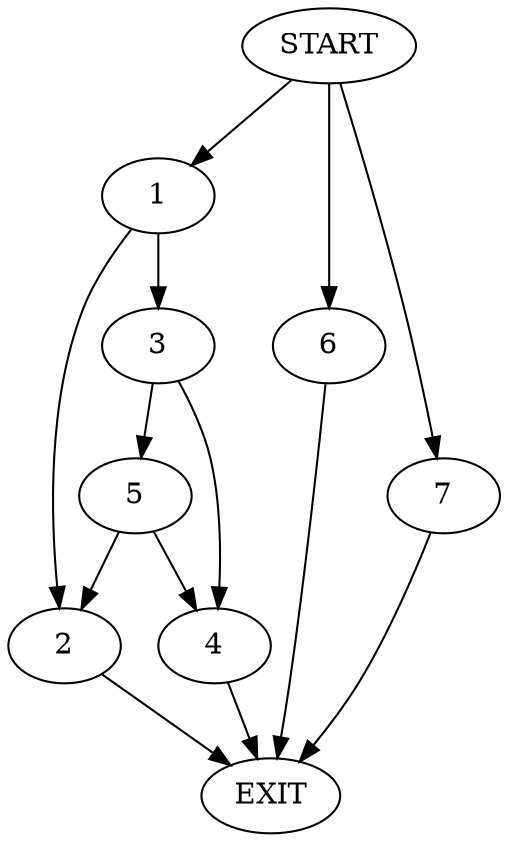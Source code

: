 digraph {
0 [label="START"]
8 [label="EXIT"]
0 -> 1
1 -> 2
1 -> 3
2 -> 8
3 -> 4
3 -> 5
4 -> 8
5 -> 2
5 -> 4
0 -> 6
6 -> 8
0 -> 7
7 -> 8
}
